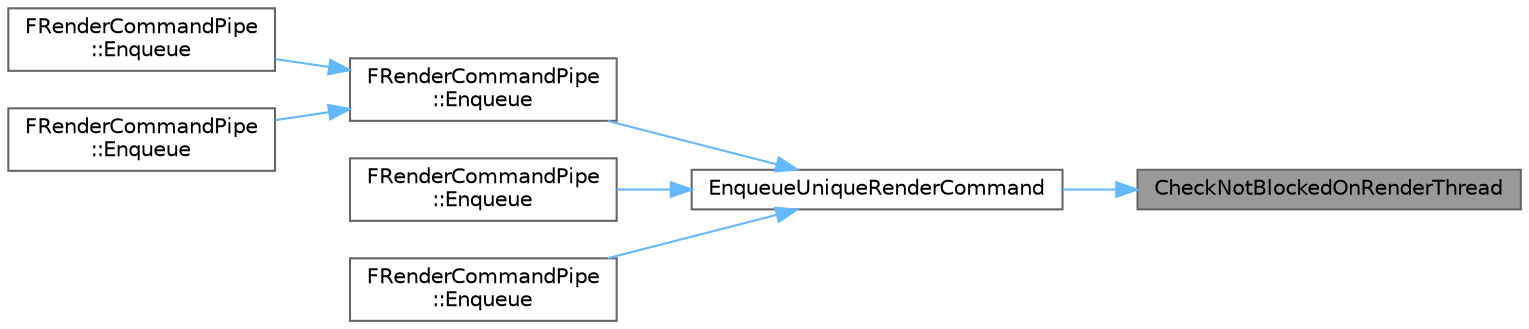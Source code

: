 digraph "CheckNotBlockedOnRenderThread"
{
 // INTERACTIVE_SVG=YES
 // LATEX_PDF_SIZE
  bgcolor="transparent";
  edge [fontname=Helvetica,fontsize=10,labelfontname=Helvetica,labelfontsize=10];
  node [fontname=Helvetica,fontsize=10,shape=box,height=0.2,width=0.4];
  rankdir="RL";
  Node1 [id="Node000001",label="CheckNotBlockedOnRenderThread",height=0.2,width=0.4,color="gray40", fillcolor="grey60", style="filled", fontcolor="black",tooltip="Asserts if called from the main thread when the main thread is blocked on the rendering thread."];
  Node1 -> Node2 [id="edge1_Node000001_Node000002",dir="back",color="steelblue1",style="solid",tooltip=" "];
  Node2 [id="Node000002",label="EnqueueUniqueRenderCommand",height=0.2,width=0.4,color="grey40", fillcolor="white", style="filled",URL="$dc/df7/RenderingThread_8h.html#a12263bb08c4c48a90365b52872a3be87",tooltip=" "];
  Node2 -> Node3 [id="edge2_Node000002_Node000003",dir="back",color="steelblue1",style="solid",tooltip=" "];
  Node3 [id="Node000003",label="FRenderCommandPipe\l::Enqueue",height=0.2,width=0.4,color="grey40", fillcolor="white", style="filled",URL="$da/d1f/classFRenderCommandPipe.html#af2c169eaf729f88439e7d09ba6626065",tooltip=" "];
  Node3 -> Node4 [id="edge3_Node000003_Node000004",dir="back",color="steelblue1",style="solid",tooltip=" "];
  Node4 [id="Node000004",label="FRenderCommandPipe\l::Enqueue",height=0.2,width=0.4,color="grey40", fillcolor="white", style="filled",URL="$da/d1f/classFRenderCommandPipe.html#a6a4a3d69b421cce43b9e8474185ddd69",tooltip=" "];
  Node3 -> Node5 [id="edge4_Node000003_Node000005",dir="back",color="steelblue1",style="solid",tooltip=" "];
  Node5 [id="Node000005",label="FRenderCommandPipe\l::Enqueue",height=0.2,width=0.4,color="grey40", fillcolor="white", style="filled",URL="$da/d1f/classFRenderCommandPipe.html#a40b17fa992f3073ee6b1c4f3940a9f23",tooltip=" "];
  Node2 -> Node6 [id="edge5_Node000002_Node000006",dir="back",color="steelblue1",style="solid",tooltip=" "];
  Node6 [id="Node000006",label="FRenderCommandPipe\l::Enqueue",height=0.2,width=0.4,color="grey40", fillcolor="white", style="filled",URL="$da/d1f/classFRenderCommandPipe.html#ab6b8bcfec911a4d508d48efddafc7eb1",tooltip=" "];
  Node2 -> Node7 [id="edge6_Node000002_Node000007",dir="back",color="steelblue1",style="solid",tooltip=" "];
  Node7 [id="Node000007",label="FRenderCommandPipe\l::Enqueue",height=0.2,width=0.4,color="grey40", fillcolor="white", style="filled",URL="$da/d1f/classFRenderCommandPipe.html#a5921d5c552edb547911e8dc5270c8205",tooltip=" "];
}
